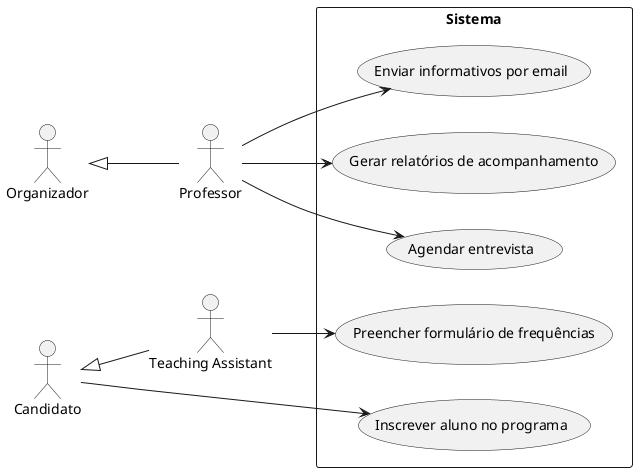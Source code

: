 @startuml DiagramaUC
' Define a direção do diagrama da esquerda para a direita
left to right direction

' Atores
actor Organizador
actor Professor
actor Candidato
actor "Teaching Assistant" as TA

' Casos de Uso
rectangle Sistema {
  ' Casos de uso
  usecase "Agendar entrevista" as UC1
  usecase "Enviar informativos por email" as UC2
  usecase "Gerar relatórios de acompanhamento" as UC3
  usecase "Inscrever aluno no programa" as UC4
  usecase "Preencher formulário de frequências" as UC5
}

' Relações
Professor --> UC1
Professor --> UC2
Professor --> UC3
Candidato --> UC4
TA --> UC5
Organizador <|-- Professor
Candidato <|-- TA

@enduml